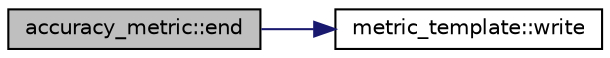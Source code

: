 digraph "accuracy_metric::end"
{
 // INTERACTIVE_SVG=YES
 // LATEX_PDF_SIZE
  edge [fontname="Helvetica",fontsize="10",labelfontname="Helvetica",labelfontsize="10"];
  node [fontname="Helvetica",fontsize="10",shape=record];
  rankdir="LR";
  Node1 [label="accuracy_metric::end",height=0.2,width=0.4,color="black", fillcolor="grey75", style="filled", fontcolor="black",tooltip=" "];
  Node1 -> Node2 [color="midnightblue",fontsize="10",style="solid",fontname="Helvetica"];
  Node2 [label="metric_template::write",height=0.2,width=0.4,color="black", fillcolor="white", style="filled",URL="$classmetric__template.html#a63bef91cbc8d4212598aa40f028ffa19",tooltip=" "];
}
